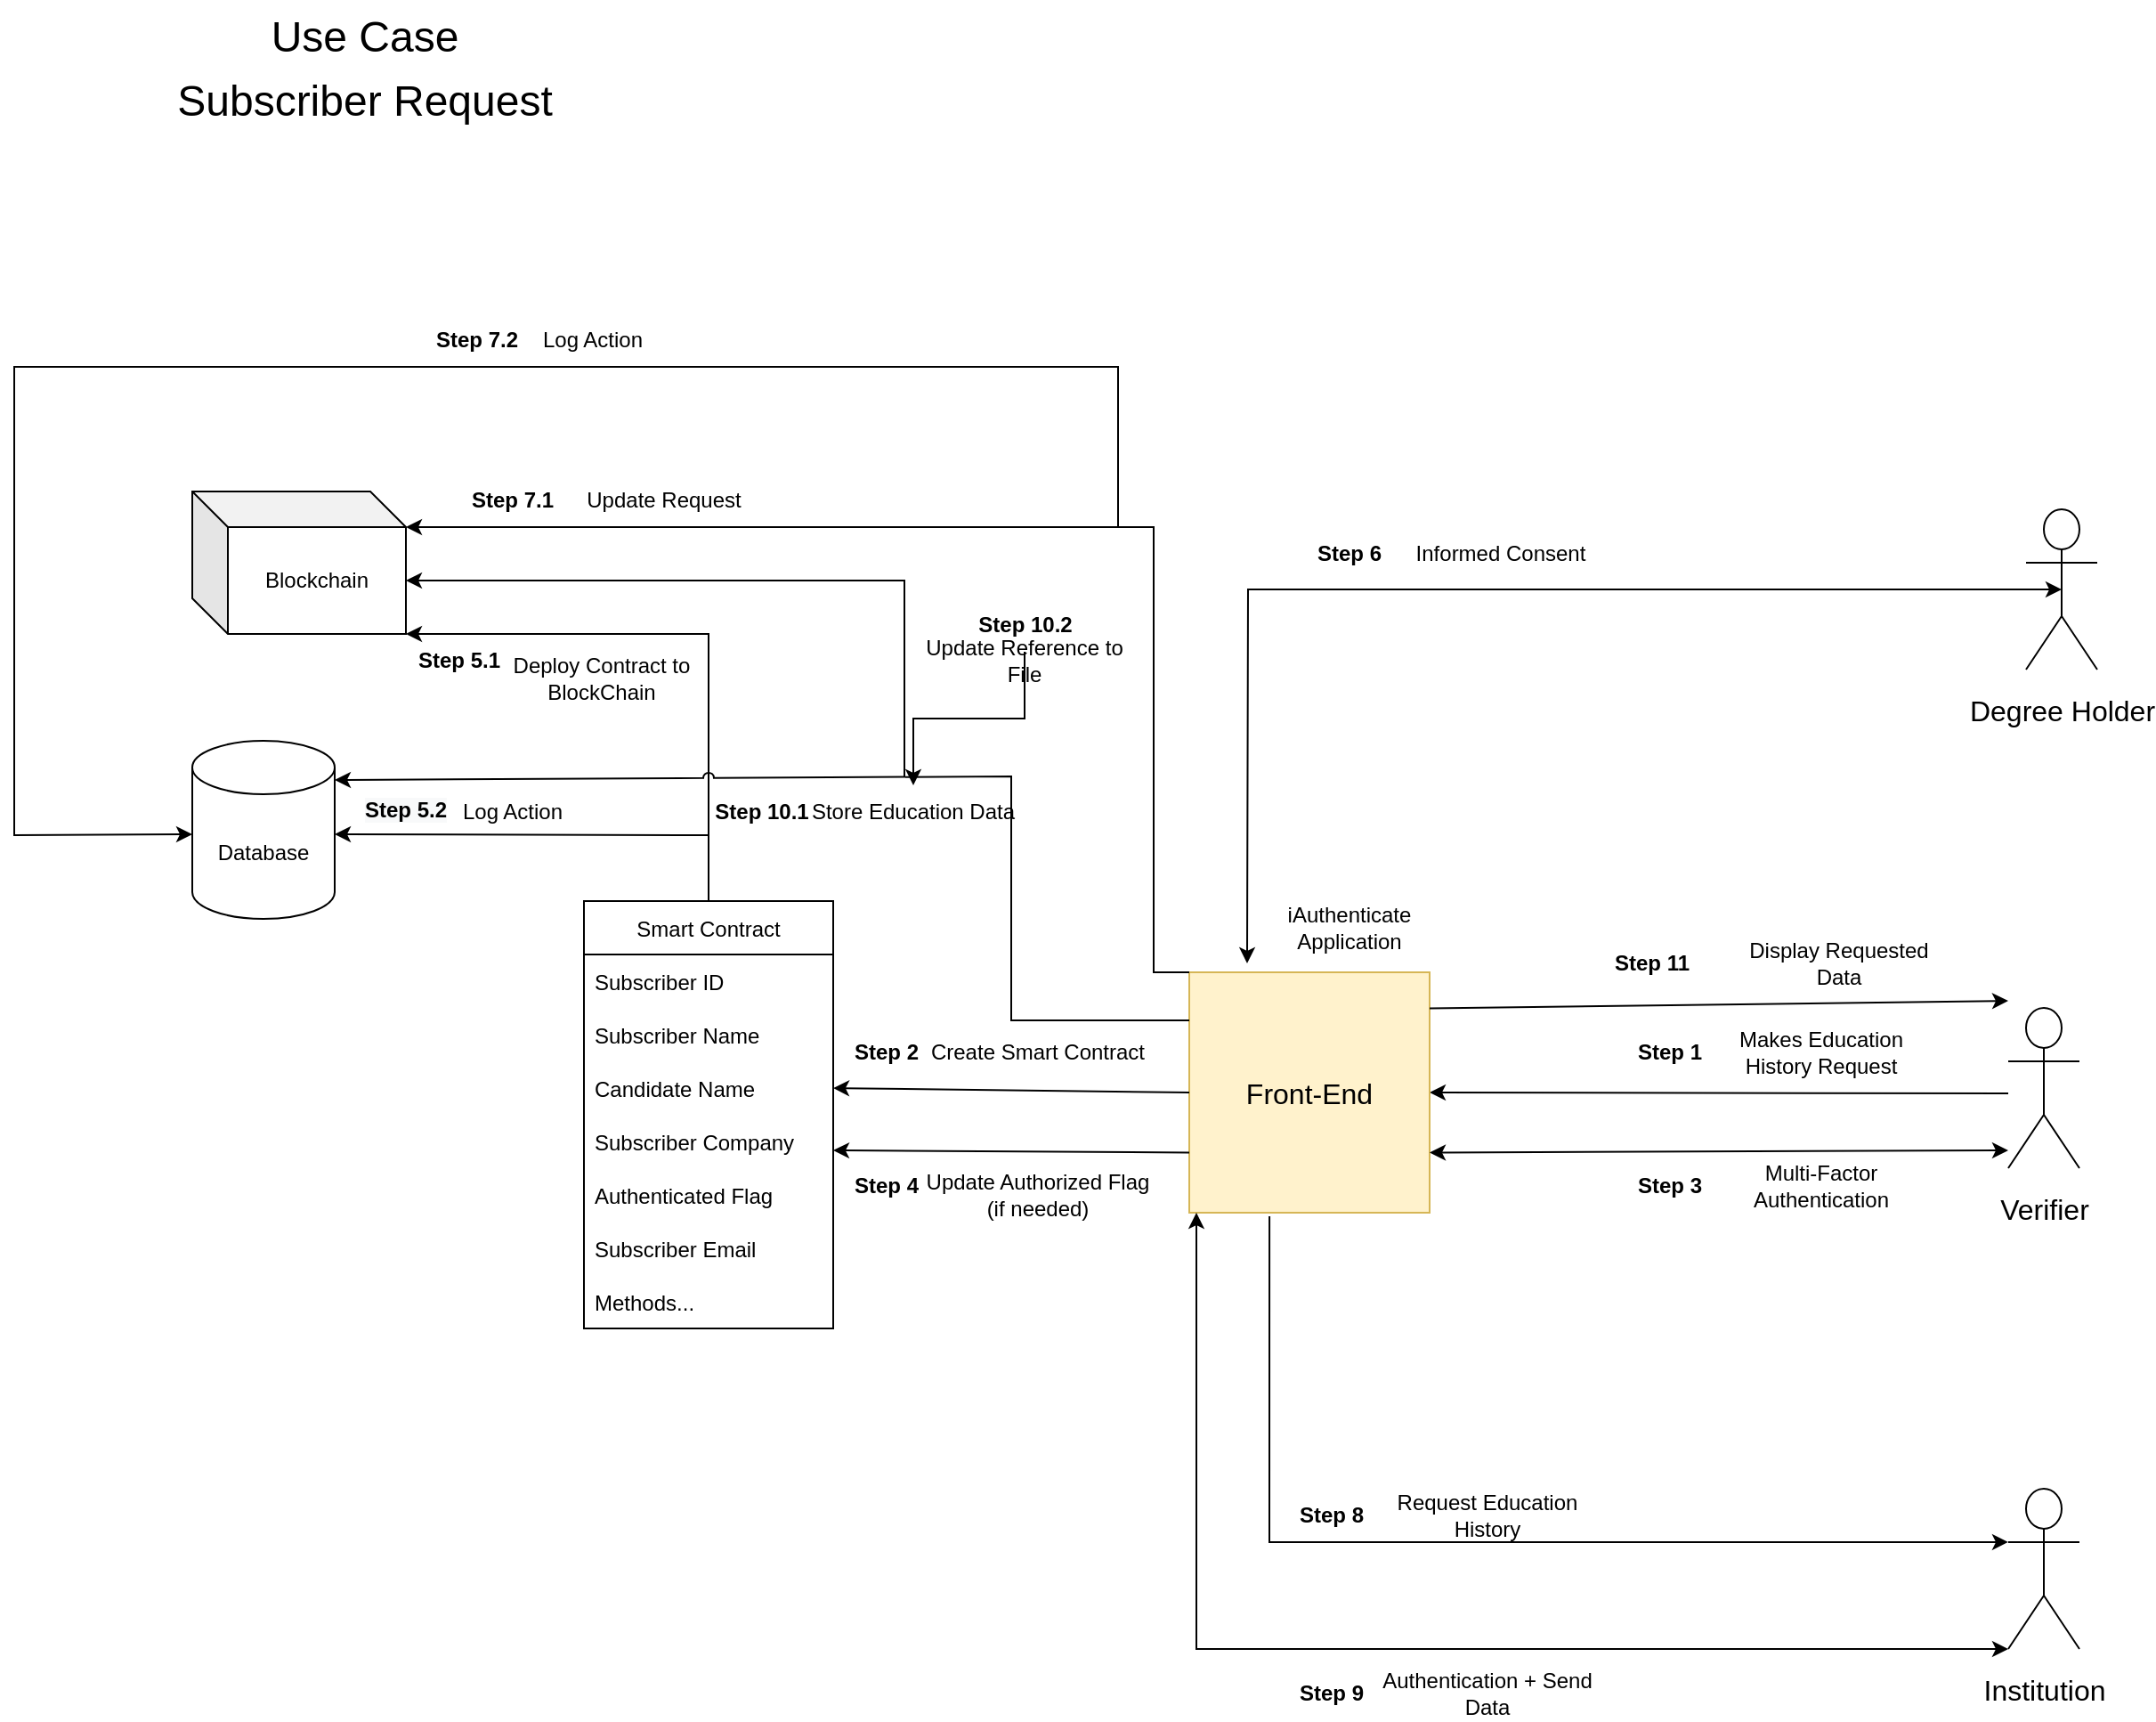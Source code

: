 <mxfile version="15.7.4" type="github">
  <diagram id="Ow-y5KdhZIAKM9fns4OR" name="Page-1">
    <mxGraphModel dx="2272" dy="1894" grid="1" gridSize="10" guides="1" tooltips="1" connect="1" arrows="1" fold="1" page="1" pageScale="1" pageWidth="850" pageHeight="1100" math="0" shadow="0">
      <root>
        <mxCell id="0" />
        <mxCell id="1" parent="0" />
        <mxCell id="UBKyX6ONuDjWLg3V_zT5-3" value="&lt;font style=&quot;font-size: 24px&quot;&gt;Use Case Subscriber Request&lt;/font&gt;" style="text;html=1;strokeColor=none;fillColor=none;align=center;verticalAlign=middle;whiteSpace=wrap;rounded=0;fontSize=30;fontColor=default;" parent="1" vertex="1">
          <mxGeometry x="-247.5" y="-410" width="227.5" height="40" as="geometry" />
        </mxCell>
        <mxCell id="UBKyX6ONuDjWLg3V_zT5-4" value="&lt;font style=&quot;font-size: 16px&quot;&gt;Verifier&lt;br&gt;&lt;br&gt;&lt;/font&gt;" style="shape=umlActor;verticalLabelPosition=bottom;verticalAlign=top;html=1;outlineConnect=0;fontSize=24;fillColor=default;strokeColor=default;fontColor=default;" parent="1" vertex="1">
          <mxGeometry x="790" y="140" width="40" height="90" as="geometry" />
        </mxCell>
        <mxCell id="UBKyX6ONuDjWLg3V_zT5-6" value="" style="endArrow=classic;html=1;rounded=0;fontSize=16;entryX=1;entryY=0.5;entryDx=0;entryDy=0;strokeColor=default;labelBackgroundColor=default;fontColor=default;" parent="1" target="UBKyX6ONuDjWLg3V_zT5-8" edge="1">
          <mxGeometry width="50" height="50" relative="1" as="geometry">
            <mxPoint x="790" y="188" as="sourcePoint" />
            <mxPoint x="570" y="180" as="targetPoint" />
          </mxGeometry>
        </mxCell>
        <mxCell id="UBKyX6ONuDjWLg3V_zT5-8" value="Front-End" style="whiteSpace=wrap;html=1;aspect=fixed;fontSize=16;fillColor=#fff2cc;strokeColor=#d6b656;fontColor=default;" parent="1" vertex="1">
          <mxGeometry x="330" y="120" width="135" height="135" as="geometry" />
        </mxCell>
        <mxCell id="UBKyX6ONuDjWLg3V_zT5-11" value="iAuthenticate Application" style="text;html=1;strokeColor=none;fillColor=none;align=center;verticalAlign=middle;whiteSpace=wrap;rounded=0;fontSize=12;fontColor=default;" parent="1" vertex="1">
          <mxGeometry x="370" y="80" width="100" height="30" as="geometry" />
        </mxCell>
        <mxCell id="UBKyX6ONuDjWLg3V_zT5-12" value="&lt;b&gt;Step 1&lt;/b&gt;" style="text;html=1;strokeColor=none;fillColor=none;align=center;verticalAlign=middle;whiteSpace=wrap;rounded=0;fontSize=12;fontColor=default;" parent="1" vertex="1">
          <mxGeometry x="570" y="150" width="60" height="30" as="geometry" />
        </mxCell>
        <mxCell id="UBKyX6ONuDjWLg3V_zT5-14" value="Makes Education History Request" style="text;html=1;strokeColor=none;fillColor=none;align=center;verticalAlign=middle;whiteSpace=wrap;rounded=0;fontSize=12;fontColor=default;" parent="1" vertex="1">
          <mxGeometry x="620" y="150" width="130" height="30" as="geometry" />
        </mxCell>
        <mxCell id="UBKyX6ONuDjWLg3V_zT5-17" value="" style="endArrow=classic;startArrow=classic;html=1;rounded=0;fontSize=12;exitX=1;exitY=0.75;exitDx=0;exitDy=0;strokeColor=default;labelBackgroundColor=default;fontColor=default;" parent="1" source="UBKyX6ONuDjWLg3V_zT5-8" edge="1">
          <mxGeometry width="50" height="50" relative="1" as="geometry">
            <mxPoint x="410" y="240" as="sourcePoint" />
            <mxPoint x="790" y="220" as="targetPoint" />
          </mxGeometry>
        </mxCell>
        <mxCell id="UBKyX6ONuDjWLg3V_zT5-21" value="&lt;b&gt;Step 3&lt;/b&gt;" style="text;html=1;strokeColor=none;fillColor=none;align=center;verticalAlign=middle;whiteSpace=wrap;rounded=0;fontSize=12;" parent="1" vertex="1">
          <mxGeometry x="570" y="225" width="60" height="30" as="geometry" />
        </mxCell>
        <mxCell id="UBKyX6ONuDjWLg3V_zT5-22" value="Multi-Factor Authentication" style="text;html=1;strokeColor=none;fillColor=none;align=center;verticalAlign=middle;whiteSpace=wrap;rounded=0;fontSize=12;" parent="1" vertex="1">
          <mxGeometry x="620" y="225" width="130" height="30" as="geometry" />
        </mxCell>
        <mxCell id="UBKyX6ONuDjWLg3V_zT5-32" value="Smart Contract" style="swimlane;fontStyle=0;childLayout=stackLayout;horizontal=1;startSize=30;horizontalStack=0;resizeParent=1;resizeParentMax=0;resizeLast=0;collapsible=1;marginBottom=0;fontSize=12;fontColor=default;" parent="1" vertex="1">
          <mxGeometry x="-10" y="80" width="140" height="240" as="geometry" />
        </mxCell>
        <mxCell id="UBKyX6ONuDjWLg3V_zT5-33" value="Subscriber ID" style="text;strokeColor=none;fillColor=none;align=left;verticalAlign=middle;spacingLeft=4;spacingRight=4;overflow=hidden;points=[[0,0.5],[1,0.5]];portConstraint=eastwest;rotatable=0;fontSize=12;" parent="UBKyX6ONuDjWLg3V_zT5-32" vertex="1">
          <mxGeometry y="30" width="140" height="30" as="geometry" />
        </mxCell>
        <mxCell id="UBKyX6ONuDjWLg3V_zT5-34" value="Subscriber Name" style="text;strokeColor=none;fillColor=none;align=left;verticalAlign=middle;spacingLeft=4;spacingRight=4;overflow=hidden;points=[[0,0.5],[1,0.5]];portConstraint=eastwest;rotatable=0;fontSize=12;" parent="UBKyX6ONuDjWLg3V_zT5-32" vertex="1">
          <mxGeometry y="60" width="140" height="30" as="geometry" />
        </mxCell>
        <mxCell id="UBKyX6ONuDjWLg3V_zT5-36" value="Candidate Name" style="text;strokeColor=none;fillColor=none;align=left;verticalAlign=middle;spacingLeft=4;spacingRight=4;overflow=hidden;points=[[0,0.5],[1,0.5]];portConstraint=eastwest;rotatable=0;fontSize=12;" parent="UBKyX6ONuDjWLg3V_zT5-32" vertex="1">
          <mxGeometry y="90" width="140" height="30" as="geometry" />
        </mxCell>
        <mxCell id="UBKyX6ONuDjWLg3V_zT5-37" value="Subscriber Company" style="text;strokeColor=none;fillColor=none;align=left;verticalAlign=middle;spacingLeft=4;spacingRight=4;overflow=hidden;points=[[0,0.5],[1,0.5]];portConstraint=eastwest;rotatable=0;fontSize=12;" parent="UBKyX6ONuDjWLg3V_zT5-32" vertex="1">
          <mxGeometry y="120" width="140" height="30" as="geometry" />
        </mxCell>
        <mxCell id="UBKyX6ONuDjWLg3V_zT5-47" value="Authenticated Flag" style="text;strokeColor=none;fillColor=none;align=left;verticalAlign=middle;spacingLeft=4;spacingRight=4;overflow=hidden;points=[[0,0.5],[1,0.5]];portConstraint=eastwest;rotatable=0;fontSize=12;" parent="UBKyX6ONuDjWLg3V_zT5-32" vertex="1">
          <mxGeometry y="150" width="140" height="30" as="geometry" />
        </mxCell>
        <mxCell id="7JF351gEs1DJqZIamxgW-1" value="Subscriber Email" style="text;strokeColor=none;fillColor=none;align=left;verticalAlign=middle;spacingLeft=4;spacingRight=4;overflow=hidden;points=[[0,0.5],[1,0.5]];portConstraint=eastwest;rotatable=0;fontSize=12;fontColor=default;" parent="UBKyX6ONuDjWLg3V_zT5-32" vertex="1">
          <mxGeometry y="180" width="140" height="30" as="geometry" />
        </mxCell>
        <mxCell id="UBKyX6ONuDjWLg3V_zT5-38" value="Methods..." style="text;strokeColor=none;fillColor=none;align=left;verticalAlign=middle;spacingLeft=4;spacingRight=4;overflow=hidden;points=[[0,0.5],[1,0.5]];portConstraint=eastwest;rotatable=0;fontSize=12;fontColor=default;" parent="UBKyX6ONuDjWLg3V_zT5-32" vertex="1">
          <mxGeometry y="210" width="140" height="30" as="geometry" />
        </mxCell>
        <mxCell id="UBKyX6ONuDjWLg3V_zT5-39" value="" style="endArrow=classic;html=1;rounded=0;fontSize=16;entryX=1;entryY=0.5;entryDx=0;entryDy=0;exitX=0;exitY=0.5;exitDx=0;exitDy=0;strokeColor=default;labelBackgroundColor=default;fontColor=default;" parent="1" source="UBKyX6ONuDjWLg3V_zT5-8" target="UBKyX6ONuDjWLg3V_zT5-36" edge="1">
          <mxGeometry width="50" height="50" relative="1" as="geometry">
            <mxPoint x="315" y="185" as="sourcePoint" />
            <mxPoint x="130" y="200" as="targetPoint" />
          </mxGeometry>
        </mxCell>
        <mxCell id="UBKyX6ONuDjWLg3V_zT5-40" value="&lt;b&gt;Step 2&lt;/b&gt;" style="text;html=1;strokeColor=none;fillColor=none;align=center;verticalAlign=middle;whiteSpace=wrap;rounded=0;fontSize=12;fontColor=default;" parent="1" vertex="1">
          <mxGeometry x="135" y="150" width="50" height="30" as="geometry" />
        </mxCell>
        <mxCell id="UBKyX6ONuDjWLg3V_zT5-41" value="Create Smart Contract" style="text;html=1;strokeColor=none;fillColor=none;align=center;verticalAlign=middle;whiteSpace=wrap;rounded=0;fontSize=12;fontColor=default;" parent="1" vertex="1">
          <mxGeometry x="180" y="150" width="130" height="30" as="geometry" />
        </mxCell>
        <mxCell id="UBKyX6ONuDjWLg3V_zT5-42" value="" style="endArrow=classic;html=1;rounded=0;fontSize=16;exitX=0;exitY=0.75;exitDx=0;exitDy=0;" parent="1" source="UBKyX6ONuDjWLg3V_zT5-8" edge="1">
          <mxGeometry width="50" height="50" relative="1" as="geometry">
            <mxPoint x="315" y="220" as="sourcePoint" />
            <mxPoint x="130" y="220" as="targetPoint" />
          </mxGeometry>
        </mxCell>
        <mxCell id="UBKyX6ONuDjWLg3V_zT5-45" value="&lt;b&gt;Step 4&lt;/b&gt;" style="text;html=1;strokeColor=none;fillColor=none;align=center;verticalAlign=middle;whiteSpace=wrap;rounded=0;fontSize=12;fontColor=default;" parent="1" vertex="1">
          <mxGeometry x="135" y="225" width="50" height="30" as="geometry" />
        </mxCell>
        <mxCell id="UBKyX6ONuDjWLg3V_zT5-46" value="Update Authorized Flag (if needed)" style="text;html=1;strokeColor=none;fillColor=none;align=center;verticalAlign=middle;whiteSpace=wrap;rounded=0;fontSize=12;fontColor=default;" parent="1" vertex="1">
          <mxGeometry x="180" y="230" width="130" height="30" as="geometry" />
        </mxCell>
        <mxCell id="UBKyX6ONuDjWLg3V_zT5-48" value="" style="endArrow=classic;html=1;rounded=0;fontSize=12;exitX=0.5;exitY=0;exitDx=0;exitDy=0;strokeColor=default;labelBackgroundColor=default;fontColor=default;entryX=1;entryY=1;entryDx=0;entryDy=0;entryPerimeter=0;" parent="1" source="UBKyX6ONuDjWLg3V_zT5-32" target="UBKyX6ONuDjWLg3V_zT5-50" edge="1">
          <mxGeometry width="50" height="50" relative="1" as="geometry">
            <mxPoint x="310" y="70" as="sourcePoint" />
            <mxPoint x="60" y="-70" as="targetPoint" />
            <Array as="points">
              <mxPoint x="60" y="-70" />
            </Array>
          </mxGeometry>
        </mxCell>
        <mxCell id="UBKyX6ONuDjWLg3V_zT5-50" value="Blockchain" style="shape=cube;whiteSpace=wrap;html=1;boundedLbl=1;backgroundOutline=1;darkOpacity=0.05;darkOpacity2=0.1;fontSize=12;fillColor=default;strokeColor=default;fontColor=default;" parent="1" vertex="1">
          <mxGeometry x="-230" y="-150" width="120" height="80" as="geometry" />
        </mxCell>
        <mxCell id="UBKyX6ONuDjWLg3V_zT5-51" value="&lt;b&gt;Step 5.1&lt;/b&gt;" style="text;html=1;strokeColor=none;fillColor=none;align=center;verticalAlign=middle;whiteSpace=wrap;rounded=0;fontSize=12;fontColor=default;" parent="1" vertex="1">
          <mxGeometry x="-110" y="-70" width="60" height="30" as="geometry" />
        </mxCell>
        <mxCell id="UBKyX6ONuDjWLg3V_zT5-52" value="Deploy Contract to BlockChain" style="text;html=1;strokeColor=none;fillColor=none;align=center;verticalAlign=middle;whiteSpace=wrap;rounded=0;fontSize=12;fontColor=default;" parent="1" vertex="1">
          <mxGeometry x="-65" y="-60" width="130" height="30" as="geometry" />
        </mxCell>
        <mxCell id="UBKyX6ONuDjWLg3V_zT5-53" value="" style="endArrow=classic;html=1;rounded=0;fontSize=12;entryX=1;entryY=0;entryDx=0;entryDy=52.5;entryPerimeter=0;strokeColor=default;labelBackgroundColor=default;fontColor=default;" parent="1" target="UBKyX6ONuDjWLg3V_zT5-54" edge="1">
          <mxGeometry width="50" height="50" relative="1" as="geometry">
            <mxPoint x="60" y="43" as="sourcePoint" />
            <mxPoint x="-130" y="40" as="targetPoint" />
          </mxGeometry>
        </mxCell>
        <mxCell id="UBKyX6ONuDjWLg3V_zT5-54" value="Database" style="shape=cylinder3;whiteSpace=wrap;html=1;boundedLbl=1;backgroundOutline=1;size=15;fontSize=12;fillColor=default;strokeColor=default;fontColor=default;" parent="1" vertex="1">
          <mxGeometry x="-230" y="-10" width="80" height="100" as="geometry" />
        </mxCell>
        <mxCell id="UBKyX6ONuDjWLg3V_zT5-57" value="Log Action" style="text;html=1;strokeColor=none;fillColor=none;align=center;verticalAlign=middle;whiteSpace=wrap;rounded=0;fontSize=12;fontColor=default;" parent="1" vertex="1">
          <mxGeometry x="-90" y="15" width="80" height="30" as="geometry" />
        </mxCell>
        <mxCell id="7JF351gEs1DJqZIamxgW-2" value="&lt;font style=&quot;font-size: 16px&quot;&gt;Degree Holder&lt;/font&gt;" style="shape=umlActor;verticalLabelPosition=bottom;verticalAlign=top;html=1;outlineConnect=0;fontSize=24;fillColor=default;strokeColor=default;fontColor=default;" parent="1" vertex="1">
          <mxGeometry x="800" y="-140" width="40" height="90" as="geometry" />
        </mxCell>
        <mxCell id="7JF351gEs1DJqZIamxgW-5" value="" style="endArrow=classic;startArrow=classic;html=1;rounded=0;labelBackgroundColor=default;fontColor=default;strokeColor=default;exitX=0.25;exitY=0;exitDx=0;exitDy=0;entryX=0.5;entryY=0.5;entryDx=0;entryDy=0;entryPerimeter=0;" parent="1" target="7JF351gEs1DJqZIamxgW-2" edge="1">
          <mxGeometry width="50" height="50" relative="1" as="geometry">
            <mxPoint x="362.5" y="115" as="sourcePoint" />
            <mxPoint x="410" y="-40" as="targetPoint" />
            <Array as="points">
              <mxPoint x="363" y="-95" />
            </Array>
          </mxGeometry>
        </mxCell>
        <mxCell id="7JF351gEs1DJqZIamxgW-6" value="&lt;b&gt;Step 6&lt;/b&gt;" style="text;html=1;strokeColor=none;fillColor=none;align=center;verticalAlign=middle;whiteSpace=wrap;rounded=0;fontSize=12;fontColor=default;" parent="1" vertex="1">
          <mxGeometry x="390" y="-130" width="60" height="30" as="geometry" />
        </mxCell>
        <mxCell id="7JF351gEs1DJqZIamxgW-7" value="Informed Consent" style="text;html=1;strokeColor=none;fillColor=none;align=center;verticalAlign=middle;whiteSpace=wrap;rounded=0;fontSize=12;fontColor=default;" parent="1" vertex="1">
          <mxGeometry x="440" y="-130" width="130" height="30" as="geometry" />
        </mxCell>
        <mxCell id="7JF351gEs1DJqZIamxgW-9" value="" style="endArrow=classic;html=1;rounded=0;labelBackgroundColor=default;fontColor=default;strokeColor=default;entryX=0;entryY=0;entryDx=120;entryDy=20;entryPerimeter=0;exitX=0;exitY=0;exitDx=0;exitDy=0;" parent="1" source="UBKyX6ONuDjWLg3V_zT5-8" target="UBKyX6ONuDjWLg3V_zT5-50" edge="1">
          <mxGeometry width="50" height="50" relative="1" as="geometry">
            <mxPoint x="310" y="140" as="sourcePoint" />
            <mxPoint x="150" y="-60" as="targetPoint" />
            <Array as="points">
              <mxPoint x="310" y="120" />
              <mxPoint x="310" y="-130" />
            </Array>
          </mxGeometry>
        </mxCell>
        <mxCell id="7JF351gEs1DJqZIamxgW-10" value="&lt;b&gt;Step 7.1&lt;/b&gt;" style="text;html=1;strokeColor=none;fillColor=none;align=center;verticalAlign=middle;whiteSpace=wrap;rounded=0;fontSize=12;fontColor=default;" parent="1" vertex="1">
          <mxGeometry x="-80" y="-160" width="60" height="30" as="geometry" />
        </mxCell>
        <mxCell id="7JF351gEs1DJqZIamxgW-11" value="Update Request" style="text;html=1;strokeColor=none;fillColor=none;align=center;verticalAlign=middle;whiteSpace=wrap;rounded=0;fontSize=12;fontColor=default;" parent="1" vertex="1">
          <mxGeometry x="-30" y="-160" width="130" height="30" as="geometry" />
        </mxCell>
        <mxCell id="7JF351gEs1DJqZIamxgW-14" value="" style="endArrow=classic;html=1;rounded=0;labelBackgroundColor=default;fontColor=default;strokeColor=default;entryX=0;entryY=0;entryDx=0;entryDy=52.5;entryPerimeter=0;jumpStyle=arc;" parent="1" target="UBKyX6ONuDjWLg3V_zT5-54" edge="1">
          <mxGeometry width="50" height="50" relative="1" as="geometry">
            <mxPoint x="290" y="-130" as="sourcePoint" />
            <mxPoint x="-280" y="40" as="targetPoint" />
            <Array as="points">
              <mxPoint x="290" y="-220" />
              <mxPoint x="-330" y="-220" />
              <mxPoint x="-330" y="43" />
            </Array>
          </mxGeometry>
        </mxCell>
        <mxCell id="7JF351gEs1DJqZIamxgW-15" value="Log Action" style="text;html=1;strokeColor=none;fillColor=none;align=center;verticalAlign=middle;whiteSpace=wrap;rounded=0;fontSize=12;fontColor=default;" parent="1" vertex="1">
          <mxGeometry x="-45" y="-250" width="80" height="30" as="geometry" />
        </mxCell>
        <mxCell id="7JF351gEs1DJqZIamxgW-16" value="&lt;font style=&quot;font-size: 16px&quot;&gt;Institution&lt;/font&gt;" style="shape=umlActor;verticalLabelPosition=bottom;verticalAlign=top;html=1;outlineConnect=0;fontSize=24;fillColor=default;strokeColor=default;fontColor=default;" parent="1" vertex="1">
          <mxGeometry x="790" y="410" width="40" height="90" as="geometry" />
        </mxCell>
        <mxCell id="7JF351gEs1DJqZIamxgW-18" value="&lt;b&gt;Step 8&lt;/b&gt;" style="text;html=1;strokeColor=none;fillColor=none;align=center;verticalAlign=middle;whiteSpace=wrap;rounded=0;fontSize=12;fontColor=default;" parent="1" vertex="1">
          <mxGeometry x="380" y="410" width="60" height="30" as="geometry" />
        </mxCell>
        <mxCell id="7JF351gEs1DJqZIamxgW-19" value="Request Education History" style="text;html=1;strokeColor=none;fillColor=none;align=center;verticalAlign=middle;whiteSpace=wrap;rounded=0;fontSize=12;fontColor=default;" parent="1" vertex="1">
          <mxGeometry x="430" y="410" width="135" height="30" as="geometry" />
        </mxCell>
        <mxCell id="7JF351gEs1DJqZIamxgW-20" value="" style="endArrow=classic;html=1;rounded=0;fontSize=16;strokeColor=default;labelBackgroundColor=default;fontColor=default;exitX=0.316;exitY=1.014;exitDx=0;exitDy=0;entryX=0;entryY=0.333;entryDx=0;entryDy=0;entryPerimeter=0;exitPerimeter=0;" parent="1" target="7JF351gEs1DJqZIamxgW-16" edge="1">
          <mxGeometry width="50" height="50" relative="1" as="geometry">
            <mxPoint x="375.04" y="256.96" as="sourcePoint" />
            <mxPoint x="363" y="470" as="targetPoint" />
            <Array as="points">
              <mxPoint x="375" y="440" />
              <mxPoint x="560" y="440" />
            </Array>
          </mxGeometry>
        </mxCell>
        <mxCell id="7JF351gEs1DJqZIamxgW-23" value="" style="endArrow=classic;startArrow=classic;html=1;rounded=0;labelBackgroundColor=default;fontColor=default;strokeColor=default;jumpStyle=arc;exitX=0;exitY=1;exitDx=0;exitDy=0;exitPerimeter=0;entryX=0.1;entryY=1;entryDx=0;entryDy=0;entryPerimeter=0;" parent="1" source="7JF351gEs1DJqZIamxgW-16" edge="1">
          <mxGeometry width="50" height="50" relative="1" as="geometry">
            <mxPoint x="440" y="290" as="sourcePoint" />
            <mxPoint x="334" y="255" as="targetPoint" />
            <Array as="points">
              <mxPoint x="334" y="500" />
            </Array>
          </mxGeometry>
        </mxCell>
        <mxCell id="7JF351gEs1DJqZIamxgW-24" value="&lt;b&gt;Step 9&lt;/b&gt;" style="text;html=1;strokeColor=none;fillColor=none;align=center;verticalAlign=middle;whiteSpace=wrap;rounded=0;fontSize=12;fontColor=default;" parent="1" vertex="1">
          <mxGeometry x="380" y="510" width="60" height="30" as="geometry" />
        </mxCell>
        <mxCell id="7JF351gEs1DJqZIamxgW-25" value="Authentication + Send Data" style="text;html=1;strokeColor=none;fillColor=none;align=center;verticalAlign=middle;whiteSpace=wrap;rounded=0;fontSize=12;fontColor=default;" parent="1" vertex="1">
          <mxGeometry x="430" y="510" width="135" height="30" as="geometry" />
        </mxCell>
        <mxCell id="7JF351gEs1DJqZIamxgW-26" value="" style="endArrow=classic;html=1;rounded=0;fontSize=16;entryX=1;entryY=0.22;entryDx=0;entryDy=0;strokeColor=default;labelBackgroundColor=default;fontColor=default;entryPerimeter=0;jumpStyle=arc;exitX=0;exitY=0.2;exitDx=0;exitDy=0;exitPerimeter=0;" parent="1" source="UBKyX6ONuDjWLg3V_zT5-8" target="UBKyX6ONuDjWLg3V_zT5-54" edge="1">
          <mxGeometry width="50" height="50" relative="1" as="geometry">
            <mxPoint x="315.95" y="140.06" as="sourcePoint" />
            <mxPoint x="135" y="140" as="targetPoint" />
            <Array as="points">
              <mxPoint x="230" y="147" />
              <mxPoint x="230" y="10" />
            </Array>
          </mxGeometry>
        </mxCell>
        <mxCell id="7JF351gEs1DJqZIamxgW-27" value="" style="endArrow=classic;html=1;rounded=0;fontSize=16;entryX=0;entryY=0;entryDx=120;entryDy=50;strokeColor=default;labelBackgroundColor=default;fontColor=default;entryPerimeter=0;jumpStyle=arc;" parent="1" target="UBKyX6ONuDjWLg3V_zT5-50" edge="1">
          <mxGeometry width="50" height="50" relative="1" as="geometry">
            <mxPoint x="170" y="10" as="sourcePoint" />
            <mxPoint x="-140" y="22" as="targetPoint" />
            <Array as="points">
              <mxPoint x="170" y="-100" />
              <mxPoint x="110" y="-100" />
              <mxPoint x="40" y="-100" />
            </Array>
          </mxGeometry>
        </mxCell>
        <mxCell id="7JF351gEs1DJqZIamxgW-28" value="&lt;b&gt;Step 10.1&lt;/b&gt;" style="text;html=1;strokeColor=none;fillColor=none;align=center;verticalAlign=middle;whiteSpace=wrap;rounded=0;fontSize=12;fontColor=default;" parent="1" vertex="1">
          <mxGeometry x="60" y="15" width="60" height="30" as="geometry" />
        </mxCell>
        <mxCell id="7JF351gEs1DJqZIamxgW-29" value="Store Education Data" style="text;html=1;strokeColor=none;fillColor=none;align=center;verticalAlign=middle;whiteSpace=wrap;rounded=0;fontSize=12;fontColor=default;" parent="1" vertex="1">
          <mxGeometry x="110" y="15" width="130" height="30" as="geometry" />
        </mxCell>
        <mxCell id="7JF351gEs1DJqZIamxgW-30" value="Update Reference to File" style="text;html=1;strokeColor=none;fillColor=none;align=center;verticalAlign=middle;whiteSpace=wrap;rounded=0;fontSize=12;fontColor=default;" parent="1" vertex="1">
          <mxGeometry x="170" y="-70" width="135" height="30" as="geometry" />
        </mxCell>
        <mxCell id="7JF351gEs1DJqZIamxgW-31" value="" style="endArrow=classic;html=1;rounded=0;fontSize=16;strokeColor=default;labelBackgroundColor=default;fontColor=default;exitX=1;exitY=0.15;exitDx=0;exitDy=0;exitPerimeter=0;" parent="1" source="UBKyX6ONuDjWLg3V_zT5-8" edge="1">
          <mxGeometry width="50" height="50" relative="1" as="geometry">
            <mxPoint x="800" y="195" as="sourcePoint" />
            <mxPoint x="790" y="136" as="targetPoint" />
            <Array as="points" />
          </mxGeometry>
        </mxCell>
        <mxCell id="7JF351gEs1DJqZIamxgW-32" value="&lt;b&gt;Step 11&lt;/b&gt;" style="text;html=1;strokeColor=none;fillColor=none;align=center;verticalAlign=middle;whiteSpace=wrap;rounded=0;fontSize=12;fontColor=default;" parent="1" vertex="1">
          <mxGeometry x="560" y="100" width="60" height="30" as="geometry" />
        </mxCell>
        <mxCell id="7JF351gEs1DJqZIamxgW-33" value="Display Requested Data" style="text;html=1;strokeColor=none;fillColor=none;align=center;verticalAlign=middle;whiteSpace=wrap;rounded=0;fontSize=12;fontColor=default;" parent="1" vertex="1">
          <mxGeometry x="630" y="100" width="130" height="30" as="geometry" />
        </mxCell>
        <mxCell id="7JF351gEs1DJqZIamxgW-34" value="&lt;b style=&quot;font-family: &amp;#34;helvetica&amp;#34; ; font-size: 12px ; font-style: normal ; letter-spacing: normal ; text-align: center ; text-indent: 0px ; text-transform: none ; word-spacing: 0px ; background-color: rgb(248 , 249 , 250)&quot;&gt;Step 5.2&lt;/b&gt;" style="text;whiteSpace=wrap;html=1;fontColor=default;" parent="1" vertex="1">
          <mxGeometry x="-135" y="15" width="70" height="30" as="geometry" />
        </mxCell>
        <mxCell id="7JF351gEs1DJqZIamxgW-35" value="&lt;b&gt;Step 7.2&lt;/b&gt;" style="text;html=1;strokeColor=none;fillColor=none;align=center;verticalAlign=middle;whiteSpace=wrap;rounded=0;fontSize=12;fontColor=default;" parent="1" vertex="1">
          <mxGeometry x="-100" y="-250" width="60" height="30" as="geometry" />
        </mxCell>
        <mxCell id="ZWmGmqf8aXWIYvhcU3YH-3" value="" style="edgeStyle=orthogonalEdgeStyle;rounded=0;orthogonalLoop=1;jettySize=auto;html=1;" edge="1" parent="1" source="7JF351gEs1DJqZIamxgW-36" target="7JF351gEs1DJqZIamxgW-29">
          <mxGeometry relative="1" as="geometry" />
        </mxCell>
        <mxCell id="7JF351gEs1DJqZIamxgW-36" value="&lt;b&gt;Step 10.2&lt;/b&gt;" style="text;html=1;strokeColor=none;fillColor=none;align=center;verticalAlign=middle;whiteSpace=wrap;rounded=0;fontSize=12;fontColor=default;" parent="1" vertex="1">
          <mxGeometry x="207.5" y="-90" width="60" height="30" as="geometry" />
        </mxCell>
      </root>
    </mxGraphModel>
  </diagram>
</mxfile>

